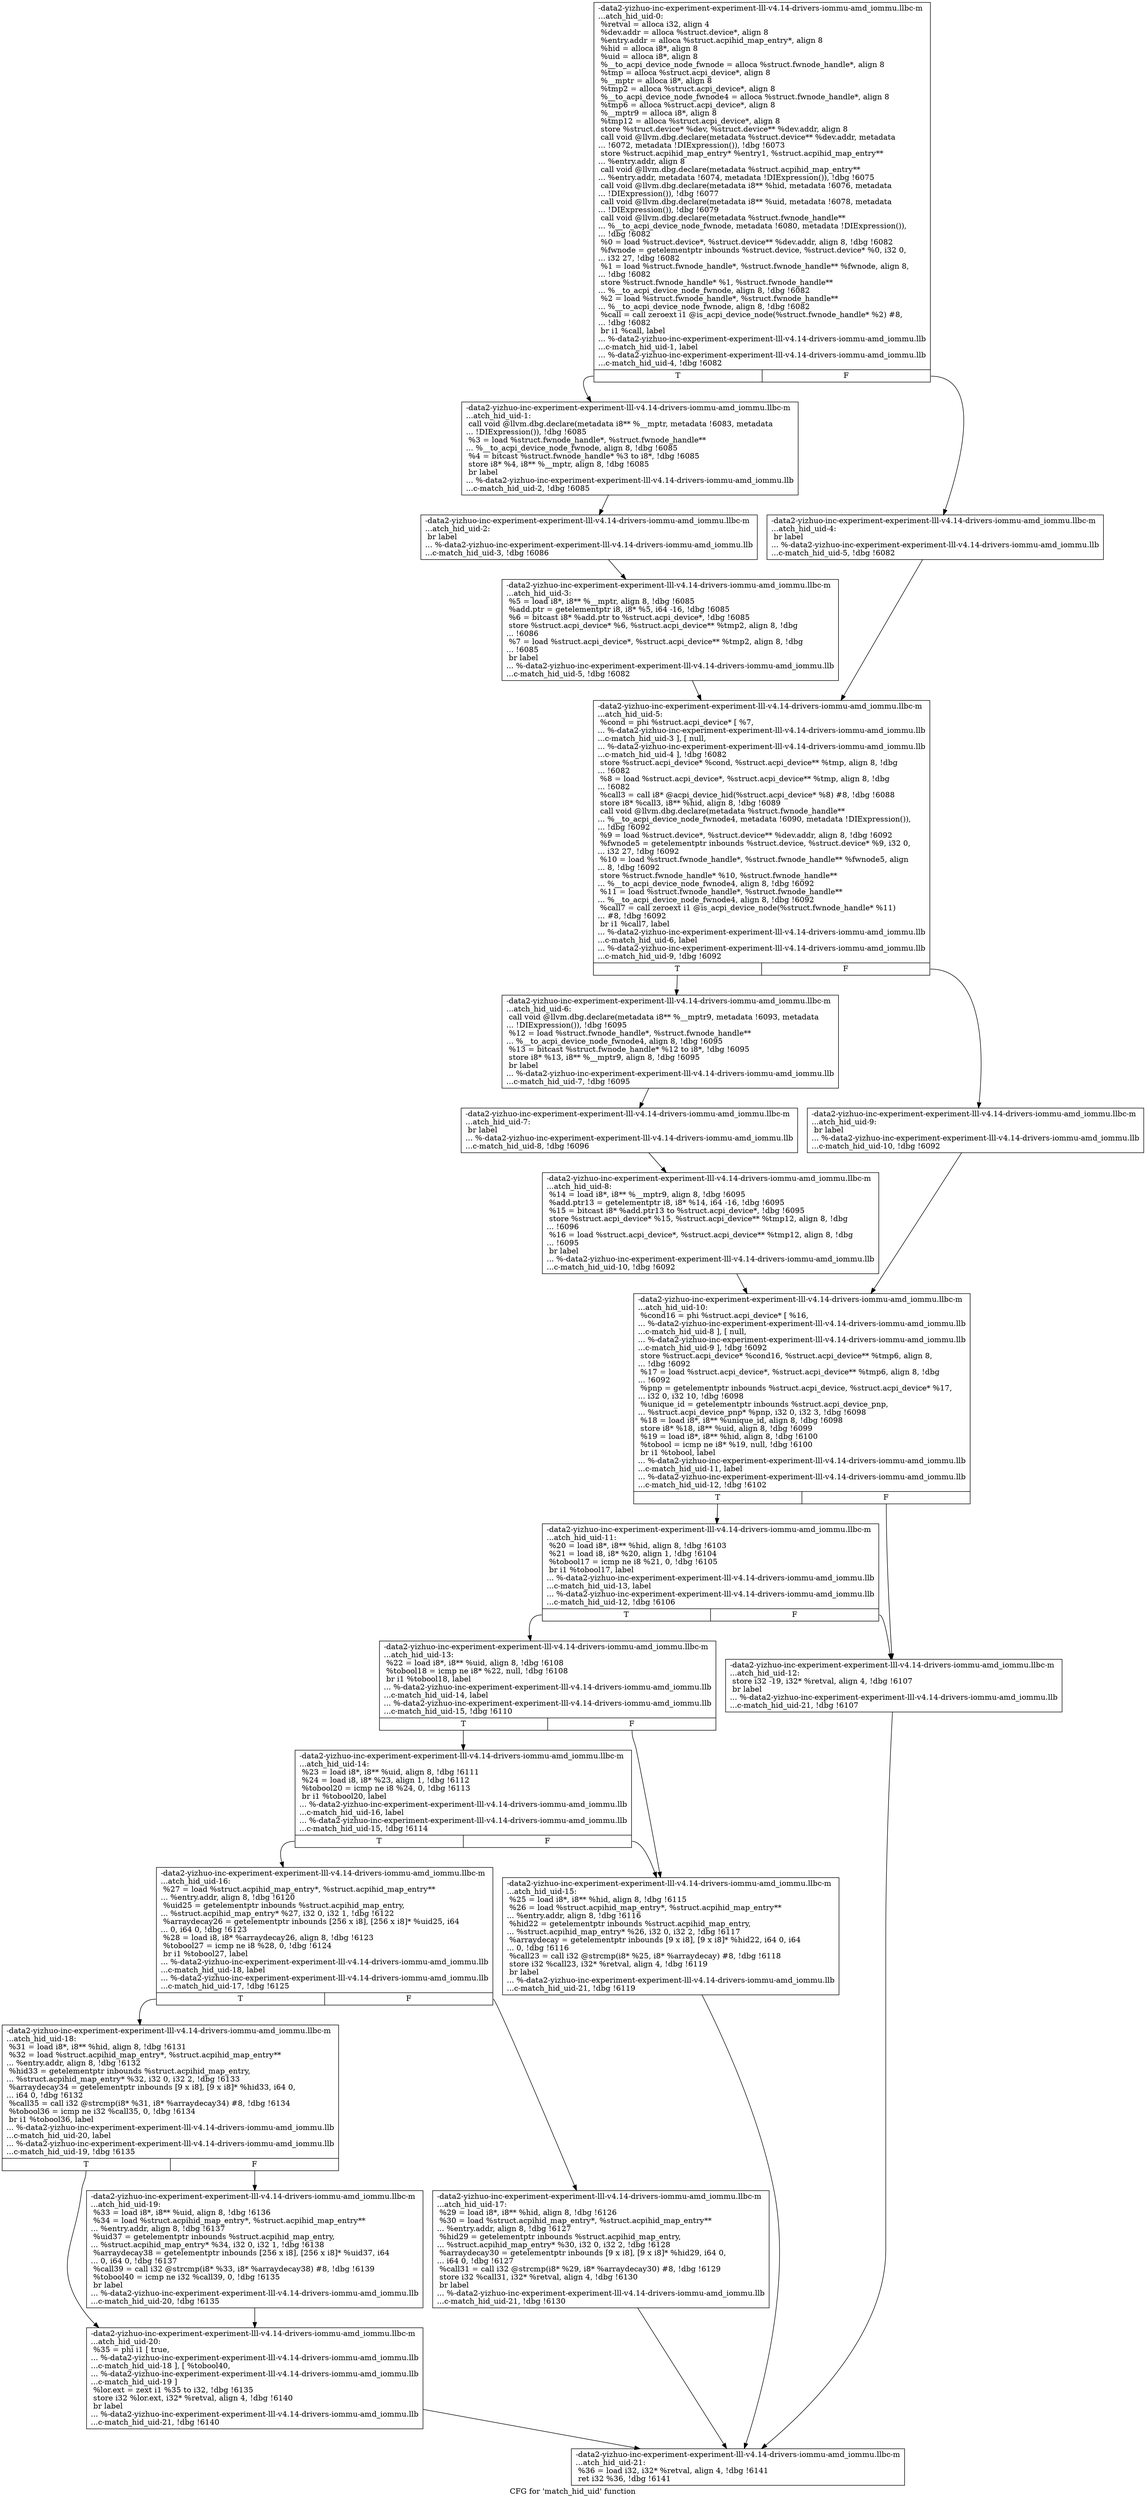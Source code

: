 digraph "CFG for 'match_hid_uid' function" {
	label="CFG for 'match_hid_uid' function";

	Node0x561b946ae3c0 [shape=record,label="{-data2-yizhuo-inc-experiment-experiment-lll-v4.14-drivers-iommu-amd_iommu.llbc-m\l...atch_hid_uid-0:\l  %retval = alloca i32, align 4\l  %dev.addr = alloca %struct.device*, align 8\l  %entry.addr = alloca %struct.acpihid_map_entry*, align 8\l  %hid = alloca i8*, align 8\l  %uid = alloca i8*, align 8\l  %__to_acpi_device_node_fwnode = alloca %struct.fwnode_handle*, align 8\l  %tmp = alloca %struct.acpi_device*, align 8\l  %__mptr = alloca i8*, align 8\l  %tmp2 = alloca %struct.acpi_device*, align 8\l  %__to_acpi_device_node_fwnode4 = alloca %struct.fwnode_handle*, align 8\l  %tmp6 = alloca %struct.acpi_device*, align 8\l  %__mptr9 = alloca i8*, align 8\l  %tmp12 = alloca %struct.acpi_device*, align 8\l  store %struct.device* %dev, %struct.device** %dev.addr, align 8\l  call void @llvm.dbg.declare(metadata %struct.device** %dev.addr, metadata\l... !6072, metadata !DIExpression()), !dbg !6073\l  store %struct.acpihid_map_entry* %entry1, %struct.acpihid_map_entry**\l... %entry.addr, align 8\l  call void @llvm.dbg.declare(metadata %struct.acpihid_map_entry**\l... %entry.addr, metadata !6074, metadata !DIExpression()), !dbg !6075\l  call void @llvm.dbg.declare(metadata i8** %hid, metadata !6076, metadata\l... !DIExpression()), !dbg !6077\l  call void @llvm.dbg.declare(metadata i8** %uid, metadata !6078, metadata\l... !DIExpression()), !dbg !6079\l  call void @llvm.dbg.declare(metadata %struct.fwnode_handle**\l... %__to_acpi_device_node_fwnode, metadata !6080, metadata !DIExpression()),\l... !dbg !6082\l  %0 = load %struct.device*, %struct.device** %dev.addr, align 8, !dbg !6082\l  %fwnode = getelementptr inbounds %struct.device, %struct.device* %0, i32 0,\l... i32 27, !dbg !6082\l  %1 = load %struct.fwnode_handle*, %struct.fwnode_handle** %fwnode, align 8,\l... !dbg !6082\l  store %struct.fwnode_handle* %1, %struct.fwnode_handle**\l... %__to_acpi_device_node_fwnode, align 8, !dbg !6082\l  %2 = load %struct.fwnode_handle*, %struct.fwnode_handle**\l... %__to_acpi_device_node_fwnode, align 8, !dbg !6082\l  %call = call zeroext i1 @is_acpi_device_node(%struct.fwnode_handle* %2) #8,\l... !dbg !6082\l  br i1 %call, label\l... %-data2-yizhuo-inc-experiment-experiment-lll-v4.14-drivers-iommu-amd_iommu.llb\l...c-match_hid_uid-1, label\l... %-data2-yizhuo-inc-experiment-experiment-lll-v4.14-drivers-iommu-amd_iommu.llb\l...c-match_hid_uid-4, !dbg !6082\l|{<s0>T|<s1>F}}"];
	Node0x561b946ae3c0:s0 -> Node0x561b947e7140;
	Node0x561b946ae3c0:s1 -> Node0x561b947e7230;
	Node0x561b947e7140 [shape=record,label="{-data2-yizhuo-inc-experiment-experiment-lll-v4.14-drivers-iommu-amd_iommu.llbc-m\l...atch_hid_uid-1: \l  call void @llvm.dbg.declare(metadata i8** %__mptr, metadata !6083, metadata\l... !DIExpression()), !dbg !6085\l  %3 = load %struct.fwnode_handle*, %struct.fwnode_handle**\l... %__to_acpi_device_node_fwnode, align 8, !dbg !6085\l  %4 = bitcast %struct.fwnode_handle* %3 to i8*, !dbg !6085\l  store i8* %4, i8** %__mptr, align 8, !dbg !6085\l  br label\l... %-data2-yizhuo-inc-experiment-experiment-lll-v4.14-drivers-iommu-amd_iommu.llb\l...c-match_hid_uid-2, !dbg !6085\l}"];
	Node0x561b947e7140 -> Node0x561b947e7190;
	Node0x561b947e7190 [shape=record,label="{-data2-yizhuo-inc-experiment-experiment-lll-v4.14-drivers-iommu-amd_iommu.llbc-m\l...atch_hid_uid-2: \l  br label\l... %-data2-yizhuo-inc-experiment-experiment-lll-v4.14-drivers-iommu-amd_iommu.llb\l...c-match_hid_uid-3, !dbg !6086\l}"];
	Node0x561b947e7190 -> Node0x561b947e71e0;
	Node0x561b947e71e0 [shape=record,label="{-data2-yizhuo-inc-experiment-experiment-lll-v4.14-drivers-iommu-amd_iommu.llbc-m\l...atch_hid_uid-3: \l  %5 = load i8*, i8** %__mptr, align 8, !dbg !6085\l  %add.ptr = getelementptr i8, i8* %5, i64 -16, !dbg !6085\l  %6 = bitcast i8* %add.ptr to %struct.acpi_device*, !dbg !6085\l  store %struct.acpi_device* %6, %struct.acpi_device** %tmp2, align 8, !dbg\l... !6086\l  %7 = load %struct.acpi_device*, %struct.acpi_device** %tmp2, align 8, !dbg\l... !6085\l  br label\l... %-data2-yizhuo-inc-experiment-experiment-lll-v4.14-drivers-iommu-amd_iommu.llb\l...c-match_hid_uid-5, !dbg !6082\l}"];
	Node0x561b947e71e0 -> Node0x561b947e7280;
	Node0x561b947e7230 [shape=record,label="{-data2-yizhuo-inc-experiment-experiment-lll-v4.14-drivers-iommu-amd_iommu.llbc-m\l...atch_hid_uid-4: \l  br label\l... %-data2-yizhuo-inc-experiment-experiment-lll-v4.14-drivers-iommu-amd_iommu.llb\l...c-match_hid_uid-5, !dbg !6082\l}"];
	Node0x561b947e7230 -> Node0x561b947e7280;
	Node0x561b947e7280 [shape=record,label="{-data2-yizhuo-inc-experiment-experiment-lll-v4.14-drivers-iommu-amd_iommu.llbc-m\l...atch_hid_uid-5: \l  %cond = phi %struct.acpi_device* [ %7,\l... %-data2-yizhuo-inc-experiment-experiment-lll-v4.14-drivers-iommu-amd_iommu.llb\l...c-match_hid_uid-3 ], [ null,\l... %-data2-yizhuo-inc-experiment-experiment-lll-v4.14-drivers-iommu-amd_iommu.llb\l...c-match_hid_uid-4 ], !dbg !6082\l  store %struct.acpi_device* %cond, %struct.acpi_device** %tmp, align 8, !dbg\l... !6082\l  %8 = load %struct.acpi_device*, %struct.acpi_device** %tmp, align 8, !dbg\l... !6082\l  %call3 = call i8* @acpi_device_hid(%struct.acpi_device* %8) #8, !dbg !6088\l  store i8* %call3, i8** %hid, align 8, !dbg !6089\l  call void @llvm.dbg.declare(metadata %struct.fwnode_handle**\l... %__to_acpi_device_node_fwnode4, metadata !6090, metadata !DIExpression()),\l... !dbg !6092\l  %9 = load %struct.device*, %struct.device** %dev.addr, align 8, !dbg !6092\l  %fwnode5 = getelementptr inbounds %struct.device, %struct.device* %9, i32 0,\l... i32 27, !dbg !6092\l  %10 = load %struct.fwnode_handle*, %struct.fwnode_handle** %fwnode5, align\l... 8, !dbg !6092\l  store %struct.fwnode_handle* %10, %struct.fwnode_handle**\l... %__to_acpi_device_node_fwnode4, align 8, !dbg !6092\l  %11 = load %struct.fwnode_handle*, %struct.fwnode_handle**\l... %__to_acpi_device_node_fwnode4, align 8, !dbg !6092\l  %call7 = call zeroext i1 @is_acpi_device_node(%struct.fwnode_handle* %11)\l... #8, !dbg !6092\l  br i1 %call7, label\l... %-data2-yizhuo-inc-experiment-experiment-lll-v4.14-drivers-iommu-amd_iommu.llb\l...c-match_hid_uid-6, label\l... %-data2-yizhuo-inc-experiment-experiment-lll-v4.14-drivers-iommu-amd_iommu.llb\l...c-match_hid_uid-9, !dbg !6092\l|{<s0>T|<s1>F}}"];
	Node0x561b947e7280:s0 -> Node0x561b947e72d0;
	Node0x561b947e7280:s1 -> Node0x561b947e73c0;
	Node0x561b947e72d0 [shape=record,label="{-data2-yizhuo-inc-experiment-experiment-lll-v4.14-drivers-iommu-amd_iommu.llbc-m\l...atch_hid_uid-6: \l  call void @llvm.dbg.declare(metadata i8** %__mptr9, metadata !6093, metadata\l... !DIExpression()), !dbg !6095\l  %12 = load %struct.fwnode_handle*, %struct.fwnode_handle**\l... %__to_acpi_device_node_fwnode4, align 8, !dbg !6095\l  %13 = bitcast %struct.fwnode_handle* %12 to i8*, !dbg !6095\l  store i8* %13, i8** %__mptr9, align 8, !dbg !6095\l  br label\l... %-data2-yizhuo-inc-experiment-experiment-lll-v4.14-drivers-iommu-amd_iommu.llb\l...c-match_hid_uid-7, !dbg !6095\l}"];
	Node0x561b947e72d0 -> Node0x561b947e7320;
	Node0x561b947e7320 [shape=record,label="{-data2-yizhuo-inc-experiment-experiment-lll-v4.14-drivers-iommu-amd_iommu.llbc-m\l...atch_hid_uid-7: \l  br label\l... %-data2-yizhuo-inc-experiment-experiment-lll-v4.14-drivers-iommu-amd_iommu.llb\l...c-match_hid_uid-8, !dbg !6096\l}"];
	Node0x561b947e7320 -> Node0x561b947e7370;
	Node0x561b947e7370 [shape=record,label="{-data2-yizhuo-inc-experiment-experiment-lll-v4.14-drivers-iommu-amd_iommu.llbc-m\l...atch_hid_uid-8: \l  %14 = load i8*, i8** %__mptr9, align 8, !dbg !6095\l  %add.ptr13 = getelementptr i8, i8* %14, i64 -16, !dbg !6095\l  %15 = bitcast i8* %add.ptr13 to %struct.acpi_device*, !dbg !6095\l  store %struct.acpi_device* %15, %struct.acpi_device** %tmp12, align 8, !dbg\l... !6096\l  %16 = load %struct.acpi_device*, %struct.acpi_device** %tmp12, align 8, !dbg\l... !6095\l  br label\l... %-data2-yizhuo-inc-experiment-experiment-lll-v4.14-drivers-iommu-amd_iommu.llb\l...c-match_hid_uid-10, !dbg !6092\l}"];
	Node0x561b947e7370 -> Node0x561b947e7410;
	Node0x561b947e73c0 [shape=record,label="{-data2-yizhuo-inc-experiment-experiment-lll-v4.14-drivers-iommu-amd_iommu.llbc-m\l...atch_hid_uid-9: \l  br label\l... %-data2-yizhuo-inc-experiment-experiment-lll-v4.14-drivers-iommu-amd_iommu.llb\l...c-match_hid_uid-10, !dbg !6092\l}"];
	Node0x561b947e73c0 -> Node0x561b947e7410;
	Node0x561b947e7410 [shape=record,label="{-data2-yizhuo-inc-experiment-experiment-lll-v4.14-drivers-iommu-amd_iommu.llbc-m\l...atch_hid_uid-10: \l  %cond16 = phi %struct.acpi_device* [ %16,\l... %-data2-yizhuo-inc-experiment-experiment-lll-v4.14-drivers-iommu-amd_iommu.llb\l...c-match_hid_uid-8 ], [ null,\l... %-data2-yizhuo-inc-experiment-experiment-lll-v4.14-drivers-iommu-amd_iommu.llb\l...c-match_hid_uid-9 ], !dbg !6092\l  store %struct.acpi_device* %cond16, %struct.acpi_device** %tmp6, align 8,\l... !dbg !6092\l  %17 = load %struct.acpi_device*, %struct.acpi_device** %tmp6, align 8, !dbg\l... !6092\l  %pnp = getelementptr inbounds %struct.acpi_device, %struct.acpi_device* %17,\l... i32 0, i32 10, !dbg !6098\l  %unique_id = getelementptr inbounds %struct.acpi_device_pnp,\l... %struct.acpi_device_pnp* %pnp, i32 0, i32 3, !dbg !6098\l  %18 = load i8*, i8** %unique_id, align 8, !dbg !6098\l  store i8* %18, i8** %uid, align 8, !dbg !6099\l  %19 = load i8*, i8** %hid, align 8, !dbg !6100\l  %tobool = icmp ne i8* %19, null, !dbg !6100\l  br i1 %tobool, label\l... %-data2-yizhuo-inc-experiment-experiment-lll-v4.14-drivers-iommu-amd_iommu.llb\l...c-match_hid_uid-11, label\l... %-data2-yizhuo-inc-experiment-experiment-lll-v4.14-drivers-iommu-amd_iommu.llb\l...c-match_hid_uid-12, !dbg !6102\l|{<s0>T|<s1>F}}"];
	Node0x561b947e7410:s0 -> Node0x561b947e7460;
	Node0x561b947e7410:s1 -> Node0x561b947e74b0;
	Node0x561b947e7460 [shape=record,label="{-data2-yizhuo-inc-experiment-experiment-lll-v4.14-drivers-iommu-amd_iommu.llbc-m\l...atch_hid_uid-11: \l  %20 = load i8*, i8** %hid, align 8, !dbg !6103\l  %21 = load i8, i8* %20, align 1, !dbg !6104\l  %tobool17 = icmp ne i8 %21, 0, !dbg !6105\l  br i1 %tobool17, label\l... %-data2-yizhuo-inc-experiment-experiment-lll-v4.14-drivers-iommu-amd_iommu.llb\l...c-match_hid_uid-13, label\l... %-data2-yizhuo-inc-experiment-experiment-lll-v4.14-drivers-iommu-amd_iommu.llb\l...c-match_hid_uid-12, !dbg !6106\l|{<s0>T|<s1>F}}"];
	Node0x561b947e7460:s0 -> Node0x561b947e7500;
	Node0x561b947e7460:s1 -> Node0x561b947e74b0;
	Node0x561b947e74b0 [shape=record,label="{-data2-yizhuo-inc-experiment-experiment-lll-v4.14-drivers-iommu-amd_iommu.llbc-m\l...atch_hid_uid-12: \l  store i32 -19, i32* %retval, align 4, !dbg !6107\l  br label\l... %-data2-yizhuo-inc-experiment-experiment-lll-v4.14-drivers-iommu-amd_iommu.llb\l...c-match_hid_uid-21, !dbg !6107\l}"];
	Node0x561b947e74b0 -> Node0x561b947e7780;
	Node0x561b947e7500 [shape=record,label="{-data2-yizhuo-inc-experiment-experiment-lll-v4.14-drivers-iommu-amd_iommu.llbc-m\l...atch_hid_uid-13: \l  %22 = load i8*, i8** %uid, align 8, !dbg !6108\l  %tobool18 = icmp ne i8* %22, null, !dbg !6108\l  br i1 %tobool18, label\l... %-data2-yizhuo-inc-experiment-experiment-lll-v4.14-drivers-iommu-amd_iommu.llb\l...c-match_hid_uid-14, label\l... %-data2-yizhuo-inc-experiment-experiment-lll-v4.14-drivers-iommu-amd_iommu.llb\l...c-match_hid_uid-15, !dbg !6110\l|{<s0>T|<s1>F}}"];
	Node0x561b947e7500:s0 -> Node0x561b947e7550;
	Node0x561b947e7500:s1 -> Node0x561b947e75a0;
	Node0x561b947e7550 [shape=record,label="{-data2-yizhuo-inc-experiment-experiment-lll-v4.14-drivers-iommu-amd_iommu.llbc-m\l...atch_hid_uid-14: \l  %23 = load i8*, i8** %uid, align 8, !dbg !6111\l  %24 = load i8, i8* %23, align 1, !dbg !6112\l  %tobool20 = icmp ne i8 %24, 0, !dbg !6113\l  br i1 %tobool20, label\l... %-data2-yizhuo-inc-experiment-experiment-lll-v4.14-drivers-iommu-amd_iommu.llb\l...c-match_hid_uid-16, label\l... %-data2-yizhuo-inc-experiment-experiment-lll-v4.14-drivers-iommu-amd_iommu.llb\l...c-match_hid_uid-15, !dbg !6114\l|{<s0>T|<s1>F}}"];
	Node0x561b947e7550:s0 -> Node0x561b947e75f0;
	Node0x561b947e7550:s1 -> Node0x561b947e75a0;
	Node0x561b947e75a0 [shape=record,label="{-data2-yizhuo-inc-experiment-experiment-lll-v4.14-drivers-iommu-amd_iommu.llbc-m\l...atch_hid_uid-15: \l  %25 = load i8*, i8** %hid, align 8, !dbg !6115\l  %26 = load %struct.acpihid_map_entry*, %struct.acpihid_map_entry**\l... %entry.addr, align 8, !dbg !6116\l  %hid22 = getelementptr inbounds %struct.acpihid_map_entry,\l... %struct.acpihid_map_entry* %26, i32 0, i32 2, !dbg !6117\l  %arraydecay = getelementptr inbounds [9 x i8], [9 x i8]* %hid22, i64 0, i64\l... 0, !dbg !6116\l  %call23 = call i32 @strcmp(i8* %25, i8* %arraydecay) #8, !dbg !6118\l  store i32 %call23, i32* %retval, align 4, !dbg !6119\l  br label\l... %-data2-yizhuo-inc-experiment-experiment-lll-v4.14-drivers-iommu-amd_iommu.llb\l...c-match_hid_uid-21, !dbg !6119\l}"];
	Node0x561b947e75a0 -> Node0x561b947e7780;
	Node0x561b947e75f0 [shape=record,label="{-data2-yizhuo-inc-experiment-experiment-lll-v4.14-drivers-iommu-amd_iommu.llbc-m\l...atch_hid_uid-16: \l  %27 = load %struct.acpihid_map_entry*, %struct.acpihid_map_entry**\l... %entry.addr, align 8, !dbg !6120\l  %uid25 = getelementptr inbounds %struct.acpihid_map_entry,\l... %struct.acpihid_map_entry* %27, i32 0, i32 1, !dbg !6122\l  %arraydecay26 = getelementptr inbounds [256 x i8], [256 x i8]* %uid25, i64\l... 0, i64 0, !dbg !6123\l  %28 = load i8, i8* %arraydecay26, align 8, !dbg !6123\l  %tobool27 = icmp ne i8 %28, 0, !dbg !6124\l  br i1 %tobool27, label\l... %-data2-yizhuo-inc-experiment-experiment-lll-v4.14-drivers-iommu-amd_iommu.llb\l...c-match_hid_uid-18, label\l... %-data2-yizhuo-inc-experiment-experiment-lll-v4.14-drivers-iommu-amd_iommu.llb\l...c-match_hid_uid-17, !dbg !6125\l|{<s0>T|<s1>F}}"];
	Node0x561b947e75f0:s0 -> Node0x561b947e7690;
	Node0x561b947e75f0:s1 -> Node0x561b947e7640;
	Node0x561b947e7640 [shape=record,label="{-data2-yizhuo-inc-experiment-experiment-lll-v4.14-drivers-iommu-amd_iommu.llbc-m\l...atch_hid_uid-17: \l  %29 = load i8*, i8** %hid, align 8, !dbg !6126\l  %30 = load %struct.acpihid_map_entry*, %struct.acpihid_map_entry**\l... %entry.addr, align 8, !dbg !6127\l  %hid29 = getelementptr inbounds %struct.acpihid_map_entry,\l... %struct.acpihid_map_entry* %30, i32 0, i32 2, !dbg !6128\l  %arraydecay30 = getelementptr inbounds [9 x i8], [9 x i8]* %hid29, i64 0,\l... i64 0, !dbg !6127\l  %call31 = call i32 @strcmp(i8* %29, i8* %arraydecay30) #8, !dbg !6129\l  store i32 %call31, i32* %retval, align 4, !dbg !6130\l  br label\l... %-data2-yizhuo-inc-experiment-experiment-lll-v4.14-drivers-iommu-amd_iommu.llb\l...c-match_hid_uid-21, !dbg !6130\l}"];
	Node0x561b947e7640 -> Node0x561b947e7780;
	Node0x561b947e7690 [shape=record,label="{-data2-yizhuo-inc-experiment-experiment-lll-v4.14-drivers-iommu-amd_iommu.llbc-m\l...atch_hid_uid-18: \l  %31 = load i8*, i8** %hid, align 8, !dbg !6131\l  %32 = load %struct.acpihid_map_entry*, %struct.acpihid_map_entry**\l... %entry.addr, align 8, !dbg !6132\l  %hid33 = getelementptr inbounds %struct.acpihid_map_entry,\l... %struct.acpihid_map_entry* %32, i32 0, i32 2, !dbg !6133\l  %arraydecay34 = getelementptr inbounds [9 x i8], [9 x i8]* %hid33, i64 0,\l... i64 0, !dbg !6132\l  %call35 = call i32 @strcmp(i8* %31, i8* %arraydecay34) #8, !dbg !6134\l  %tobool36 = icmp ne i32 %call35, 0, !dbg !6134\l  br i1 %tobool36, label\l... %-data2-yizhuo-inc-experiment-experiment-lll-v4.14-drivers-iommu-amd_iommu.llb\l...c-match_hid_uid-20, label\l... %-data2-yizhuo-inc-experiment-experiment-lll-v4.14-drivers-iommu-amd_iommu.llb\l...c-match_hid_uid-19, !dbg !6135\l|{<s0>T|<s1>F}}"];
	Node0x561b947e7690:s0 -> Node0x561b947e7730;
	Node0x561b947e7690:s1 -> Node0x561b947e76e0;
	Node0x561b947e76e0 [shape=record,label="{-data2-yizhuo-inc-experiment-experiment-lll-v4.14-drivers-iommu-amd_iommu.llbc-m\l...atch_hid_uid-19: \l  %33 = load i8*, i8** %uid, align 8, !dbg !6136\l  %34 = load %struct.acpihid_map_entry*, %struct.acpihid_map_entry**\l... %entry.addr, align 8, !dbg !6137\l  %uid37 = getelementptr inbounds %struct.acpihid_map_entry,\l... %struct.acpihid_map_entry* %34, i32 0, i32 1, !dbg !6138\l  %arraydecay38 = getelementptr inbounds [256 x i8], [256 x i8]* %uid37, i64\l... 0, i64 0, !dbg !6137\l  %call39 = call i32 @strcmp(i8* %33, i8* %arraydecay38) #8, !dbg !6139\l  %tobool40 = icmp ne i32 %call39, 0, !dbg !6135\l  br label\l... %-data2-yizhuo-inc-experiment-experiment-lll-v4.14-drivers-iommu-amd_iommu.llb\l...c-match_hid_uid-20, !dbg !6135\l}"];
	Node0x561b947e76e0 -> Node0x561b947e7730;
	Node0x561b947e7730 [shape=record,label="{-data2-yizhuo-inc-experiment-experiment-lll-v4.14-drivers-iommu-amd_iommu.llbc-m\l...atch_hid_uid-20: \l  %35 = phi i1 [ true,\l... %-data2-yizhuo-inc-experiment-experiment-lll-v4.14-drivers-iommu-amd_iommu.llb\l...c-match_hid_uid-18 ], [ %tobool40,\l... %-data2-yizhuo-inc-experiment-experiment-lll-v4.14-drivers-iommu-amd_iommu.llb\l...c-match_hid_uid-19 ]\l  %lor.ext = zext i1 %35 to i32, !dbg !6135\l  store i32 %lor.ext, i32* %retval, align 4, !dbg !6140\l  br label\l... %-data2-yizhuo-inc-experiment-experiment-lll-v4.14-drivers-iommu-amd_iommu.llb\l...c-match_hid_uid-21, !dbg !6140\l}"];
	Node0x561b947e7730 -> Node0x561b947e7780;
	Node0x561b947e7780 [shape=record,label="{-data2-yizhuo-inc-experiment-experiment-lll-v4.14-drivers-iommu-amd_iommu.llbc-m\l...atch_hid_uid-21: \l  %36 = load i32, i32* %retval, align 4, !dbg !6141\l  ret i32 %36, !dbg !6141\l}"];
}

